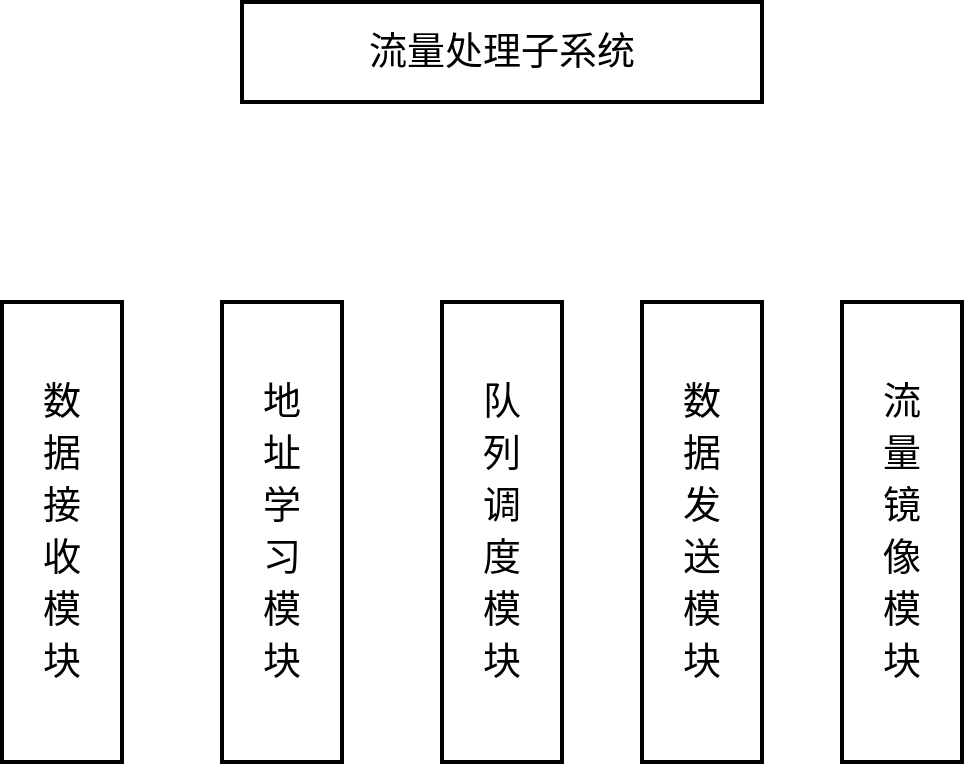 <mxfile version="20.8.23" type="github">
  <diagram name="第 1 页" id="4M4pmrjOuwIooKWq4O6p">
    <mxGraphModel dx="2074" dy="1068" grid="1" gridSize="10" guides="1" tooltips="1" connect="1" arrows="1" fold="1" page="1" pageScale="1" pageWidth="827" pageHeight="1169" math="0" shadow="0">
      <root>
        <mxCell id="0" />
        <mxCell id="1" parent="0" />
        <mxCell id="HO9KouEG1NhI8WGZBcSB-1" value="&lt;font style=&quot;font-size: 19px;&quot;&gt;流量处理子系统&lt;/font&gt;" style="rounded=0;whiteSpace=wrap;html=1;strokeWidth=2;" vertex="1" parent="1">
          <mxGeometry x="270" y="150" width="260" height="50" as="geometry" />
        </mxCell>
        <mxCell id="HO9KouEG1NhI8WGZBcSB-2" value="&lt;p style=&quot;line-height: 200%;&quot;&gt;&lt;span style=&quot;font-size: 19px;&quot;&gt;数&lt;br&gt;据&lt;br&gt;接&lt;br&gt;收&lt;br&gt;模&lt;br&gt;块&lt;/span&gt;&lt;/p&gt;" style="rounded=0;whiteSpace=wrap;html=1;strokeWidth=2;" vertex="1" parent="1">
          <mxGeometry x="150" y="300" width="60" height="230" as="geometry" />
        </mxCell>
        <mxCell id="HO9KouEG1NhI8WGZBcSB-3" value="&lt;p style=&quot;line-height: 100%;&quot;&gt;&lt;span style=&quot;font-size: 19px;&quot;&gt;地&lt;/span&gt;&lt;/p&gt;&lt;p style=&quot;line-height: 100%;&quot;&gt;&lt;span style=&quot;font-size: 19px;&quot;&gt;址&lt;/span&gt;&lt;/p&gt;&lt;p style=&quot;line-height: 100%;&quot;&gt;&lt;span style=&quot;font-size: 19px;&quot;&gt;学&lt;/span&gt;&lt;/p&gt;&lt;p style=&quot;line-height: 100%;&quot;&gt;&lt;span style=&quot;font-size: 19px;&quot;&gt;习&lt;/span&gt;&lt;/p&gt;&lt;p style=&quot;line-height: 100%;&quot;&gt;&lt;span style=&quot;font-size: 19px;&quot;&gt;模&lt;/span&gt;&lt;/p&gt;&lt;p style=&quot;line-height: 100%;&quot;&gt;&lt;span style=&quot;font-size: 19px;&quot;&gt;块&lt;/span&gt;&lt;/p&gt;" style="rounded=0;whiteSpace=wrap;html=1;strokeWidth=2;" vertex="1" parent="1">
          <mxGeometry x="260" y="300" width="60" height="230" as="geometry" />
        </mxCell>
        <mxCell id="HO9KouEG1NhI8WGZBcSB-4" value="&lt;p style=&quot;line-height: 100%;&quot;&gt;&lt;span style=&quot;font-size: 19px;&quot;&gt;队&lt;/span&gt;&lt;/p&gt;&lt;p style=&quot;line-height: 100%;&quot;&gt;&lt;span style=&quot;font-size: 19px;&quot;&gt;列&lt;/span&gt;&lt;/p&gt;&lt;p style=&quot;line-height: 100%;&quot;&gt;&lt;span style=&quot;font-size: 19px;&quot;&gt;调&lt;/span&gt;&lt;/p&gt;&lt;p style=&quot;line-height: 100%;&quot;&gt;&lt;span style=&quot;font-size: 19px;&quot;&gt;度&lt;/span&gt;&lt;/p&gt;&lt;p style=&quot;line-height: 100%;&quot;&gt;&lt;span style=&quot;font-size: 19px;&quot;&gt;模&lt;/span&gt;&lt;/p&gt;&lt;p style=&quot;line-height: 100%;&quot;&gt;&lt;span style=&quot;font-size: 19px;&quot;&gt;块&lt;/span&gt;&lt;/p&gt;" style="rounded=0;whiteSpace=wrap;html=1;strokeWidth=2;" vertex="1" parent="1">
          <mxGeometry x="370" y="300" width="60" height="230" as="geometry" />
        </mxCell>
        <mxCell id="HO9KouEG1NhI8WGZBcSB-5" value="&lt;p style=&quot;line-height: 100%;&quot;&gt;&lt;span style=&quot;font-size: 19px;&quot;&gt;数&lt;/span&gt;&lt;/p&gt;&lt;p style=&quot;line-height: 100%;&quot;&gt;&lt;span style=&quot;font-size: 19px;&quot;&gt;据&lt;/span&gt;&lt;/p&gt;&lt;p style=&quot;line-height: 100%;&quot;&gt;&lt;span style=&quot;font-size: 19px;&quot;&gt;发&lt;/span&gt;&lt;/p&gt;&lt;p style=&quot;line-height: 100%;&quot;&gt;&lt;span style=&quot;font-size: 19px;&quot;&gt;送&lt;/span&gt;&lt;/p&gt;&lt;p style=&quot;line-height: 100%;&quot;&gt;&lt;span style=&quot;font-size: 19px;&quot;&gt;模&lt;/span&gt;&lt;/p&gt;&lt;p style=&quot;line-height: 100%;&quot;&gt;&lt;span style=&quot;font-size: 19px;&quot;&gt;块&lt;/span&gt;&lt;/p&gt;" style="rounded=0;whiteSpace=wrap;html=1;strokeWidth=2;" vertex="1" parent="1">
          <mxGeometry x="470" y="300" width="60" height="230" as="geometry" />
        </mxCell>
        <mxCell id="HO9KouEG1NhI8WGZBcSB-6" value="&lt;p style=&quot;line-height: 100%;&quot;&gt;&lt;span style=&quot;font-size: 19px;&quot;&gt;流&lt;/span&gt;&lt;/p&gt;&lt;p style=&quot;line-height: 100%;&quot;&gt;&lt;span style=&quot;font-size: 19px;&quot;&gt;量&lt;/span&gt;&lt;/p&gt;&lt;p style=&quot;line-height: 100%;&quot;&gt;&lt;span style=&quot;font-size: 19px;&quot;&gt;镜&lt;/span&gt;&lt;/p&gt;&lt;p style=&quot;line-height: 100%;&quot;&gt;&lt;span style=&quot;font-size: 19px;&quot;&gt;像&lt;/span&gt;&lt;/p&gt;&lt;p style=&quot;line-height: 100%;&quot;&gt;&lt;span style=&quot;font-size: 19px;&quot;&gt;模&lt;/span&gt;&lt;/p&gt;&lt;p style=&quot;line-height: 100%;&quot;&gt;&lt;span style=&quot;font-size: 19px;&quot;&gt;块&lt;/span&gt;&lt;/p&gt;" style="rounded=0;whiteSpace=wrap;html=1;strokeWidth=2;" vertex="1" parent="1">
          <mxGeometry x="570" y="300" width="60" height="230" as="geometry" />
        </mxCell>
      </root>
    </mxGraphModel>
  </diagram>
</mxfile>
